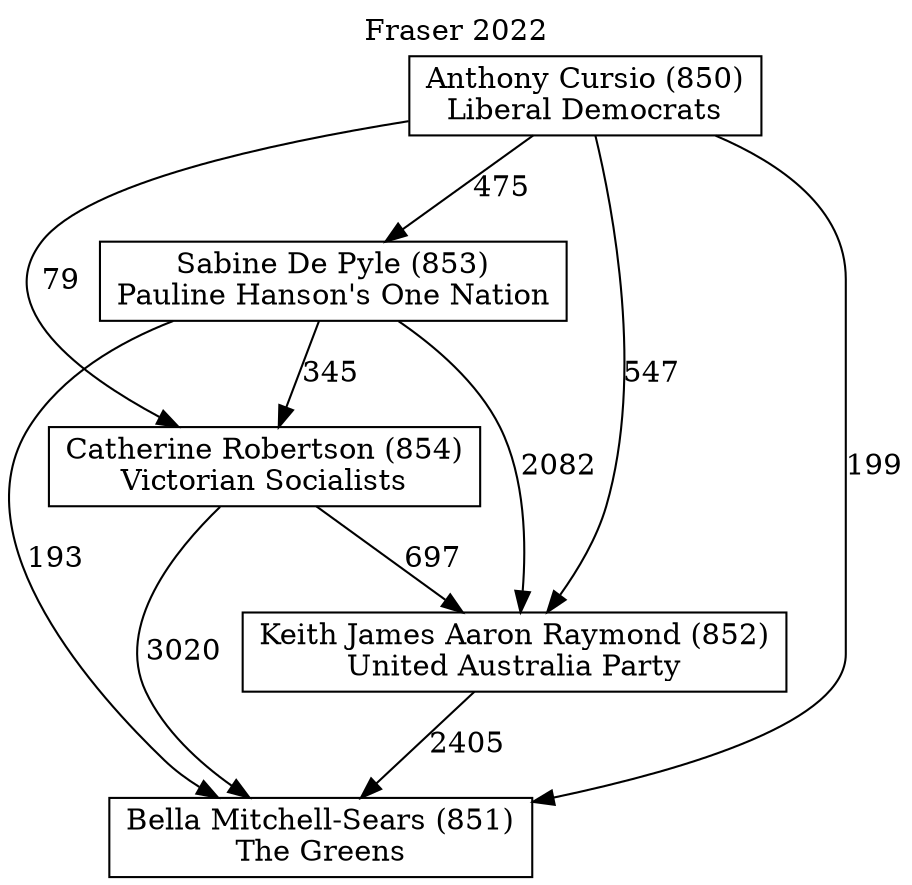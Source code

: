 // House preference flow
digraph "Bella Mitchell-Sears (851)_Fraser_2022" {
	graph [label="Fraser 2022" labelloc=t]
	node [shape=box]
	"Bella Mitchell-Sears (851)" [label="Bella Mitchell-Sears (851)
The Greens"]
	"Keith James Aaron Raymond (852)" [label="Keith James Aaron Raymond (852)
United Australia Party"]
	"Catherine Robertson (854)" [label="Catherine Robertson (854)
Victorian Socialists"]
	"Sabine De Pyle (853)" [label="Sabine De Pyle (853)
Pauline Hanson's One Nation"]
	"Anthony Cursio (850)" [label="Anthony Cursio (850)
Liberal Democrats"]
	"Bella Mitchell-Sears (851)" [label="Bella Mitchell-Sears (851)
The Greens"]
	"Catherine Robertson (854)" [label="Catherine Robertson (854)
Victorian Socialists"]
	"Sabine De Pyle (853)" [label="Sabine De Pyle (853)
Pauline Hanson's One Nation"]
	"Anthony Cursio (850)" [label="Anthony Cursio (850)
Liberal Democrats"]
	"Bella Mitchell-Sears (851)" [label="Bella Mitchell-Sears (851)
The Greens"]
	"Sabine De Pyle (853)" [label="Sabine De Pyle (853)
Pauline Hanson's One Nation"]
	"Anthony Cursio (850)" [label="Anthony Cursio (850)
Liberal Democrats"]
	"Bella Mitchell-Sears (851)" [label="Bella Mitchell-Sears (851)
The Greens"]
	"Anthony Cursio (850)" [label="Anthony Cursio (850)
Liberal Democrats"]
	"Anthony Cursio (850)" [label="Anthony Cursio (850)
Liberal Democrats"]
	"Sabine De Pyle (853)" [label="Sabine De Pyle (853)
Pauline Hanson's One Nation"]
	"Anthony Cursio (850)" [label="Anthony Cursio (850)
Liberal Democrats"]
	"Anthony Cursio (850)" [label="Anthony Cursio (850)
Liberal Democrats"]
	"Catherine Robertson (854)" [label="Catherine Robertson (854)
Victorian Socialists"]
	"Sabine De Pyle (853)" [label="Sabine De Pyle (853)
Pauline Hanson's One Nation"]
	"Anthony Cursio (850)" [label="Anthony Cursio (850)
Liberal Democrats"]
	"Catherine Robertson (854)" [label="Catherine Robertson (854)
Victorian Socialists"]
	"Anthony Cursio (850)" [label="Anthony Cursio (850)
Liberal Democrats"]
	"Anthony Cursio (850)" [label="Anthony Cursio (850)
Liberal Democrats"]
	"Sabine De Pyle (853)" [label="Sabine De Pyle (853)
Pauline Hanson's One Nation"]
	"Anthony Cursio (850)" [label="Anthony Cursio (850)
Liberal Democrats"]
	"Anthony Cursio (850)" [label="Anthony Cursio (850)
Liberal Democrats"]
	"Keith James Aaron Raymond (852)" [label="Keith James Aaron Raymond (852)
United Australia Party"]
	"Catherine Robertson (854)" [label="Catherine Robertson (854)
Victorian Socialists"]
	"Sabine De Pyle (853)" [label="Sabine De Pyle (853)
Pauline Hanson's One Nation"]
	"Anthony Cursio (850)" [label="Anthony Cursio (850)
Liberal Democrats"]
	"Keith James Aaron Raymond (852)" [label="Keith James Aaron Raymond (852)
United Australia Party"]
	"Sabine De Pyle (853)" [label="Sabine De Pyle (853)
Pauline Hanson's One Nation"]
	"Anthony Cursio (850)" [label="Anthony Cursio (850)
Liberal Democrats"]
	"Keith James Aaron Raymond (852)" [label="Keith James Aaron Raymond (852)
United Australia Party"]
	"Anthony Cursio (850)" [label="Anthony Cursio (850)
Liberal Democrats"]
	"Anthony Cursio (850)" [label="Anthony Cursio (850)
Liberal Democrats"]
	"Sabine De Pyle (853)" [label="Sabine De Pyle (853)
Pauline Hanson's One Nation"]
	"Anthony Cursio (850)" [label="Anthony Cursio (850)
Liberal Democrats"]
	"Anthony Cursio (850)" [label="Anthony Cursio (850)
Liberal Democrats"]
	"Catherine Robertson (854)" [label="Catherine Robertson (854)
Victorian Socialists"]
	"Sabine De Pyle (853)" [label="Sabine De Pyle (853)
Pauline Hanson's One Nation"]
	"Anthony Cursio (850)" [label="Anthony Cursio (850)
Liberal Democrats"]
	"Catherine Robertson (854)" [label="Catherine Robertson (854)
Victorian Socialists"]
	"Anthony Cursio (850)" [label="Anthony Cursio (850)
Liberal Democrats"]
	"Anthony Cursio (850)" [label="Anthony Cursio (850)
Liberal Democrats"]
	"Sabine De Pyle (853)" [label="Sabine De Pyle (853)
Pauline Hanson's One Nation"]
	"Anthony Cursio (850)" [label="Anthony Cursio (850)
Liberal Democrats"]
	"Anthony Cursio (850)" [label="Anthony Cursio (850)
Liberal Democrats"]
	"Keith James Aaron Raymond (852)" -> "Bella Mitchell-Sears (851)" [label=2405]
	"Catherine Robertson (854)" -> "Keith James Aaron Raymond (852)" [label=697]
	"Sabine De Pyle (853)" -> "Catherine Robertson (854)" [label=345]
	"Anthony Cursio (850)" -> "Sabine De Pyle (853)" [label=475]
	"Catherine Robertson (854)" -> "Bella Mitchell-Sears (851)" [label=3020]
	"Sabine De Pyle (853)" -> "Bella Mitchell-Sears (851)" [label=193]
	"Anthony Cursio (850)" -> "Bella Mitchell-Sears (851)" [label=199]
	"Anthony Cursio (850)" -> "Catherine Robertson (854)" [label=79]
	"Sabine De Pyle (853)" -> "Keith James Aaron Raymond (852)" [label=2082]
	"Anthony Cursio (850)" -> "Keith James Aaron Raymond (852)" [label=547]
}
